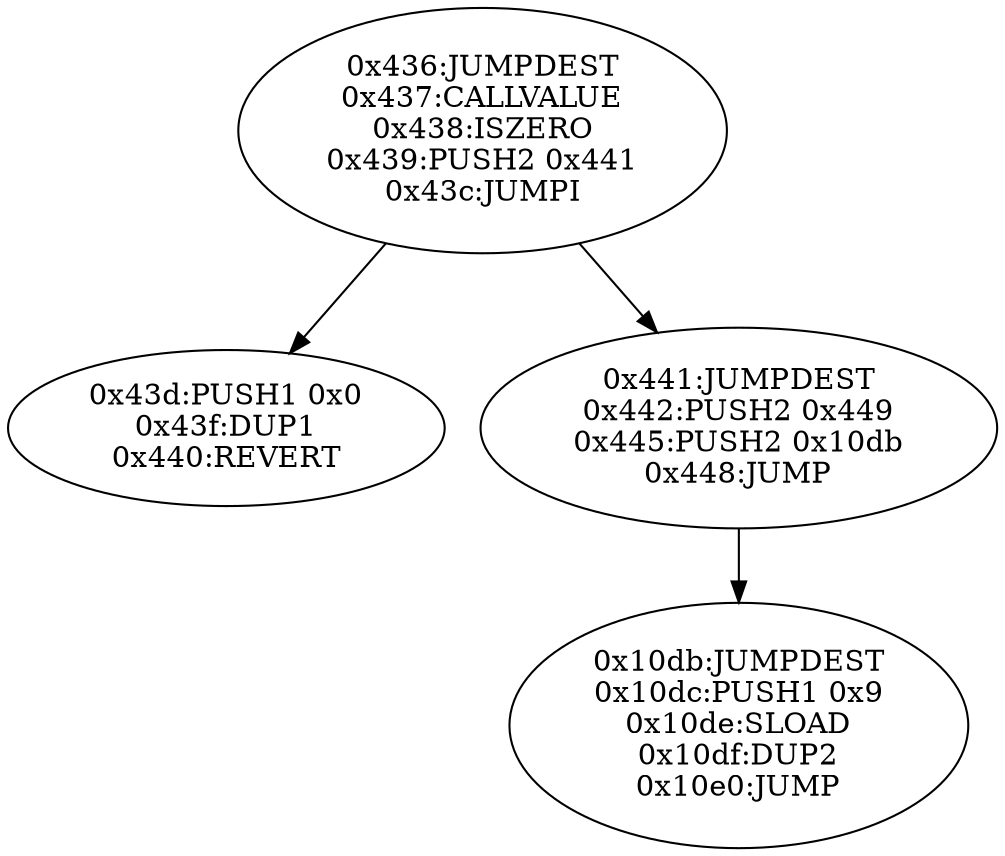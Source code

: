 digraph{
1078[label="0x436:JUMPDEST
0x437:CALLVALUE
0x438:ISZERO
0x439:PUSH2 0x441
0x43c:JUMPI"]
1078 -> 1085
1078 -> 1089
1085[label="0x43d:PUSH1 0x0
0x43f:DUP1
0x440:REVERT"]
1089[label="0x441:JUMPDEST
0x442:PUSH2 0x449
0x445:PUSH2 0x10db
0x448:JUMP"]
1089 -> 4315
4315[label="0x10db:JUMPDEST
0x10dc:PUSH1 0x9
0x10de:SLOAD
0x10df:DUP2
0x10e0:JUMP"]

}